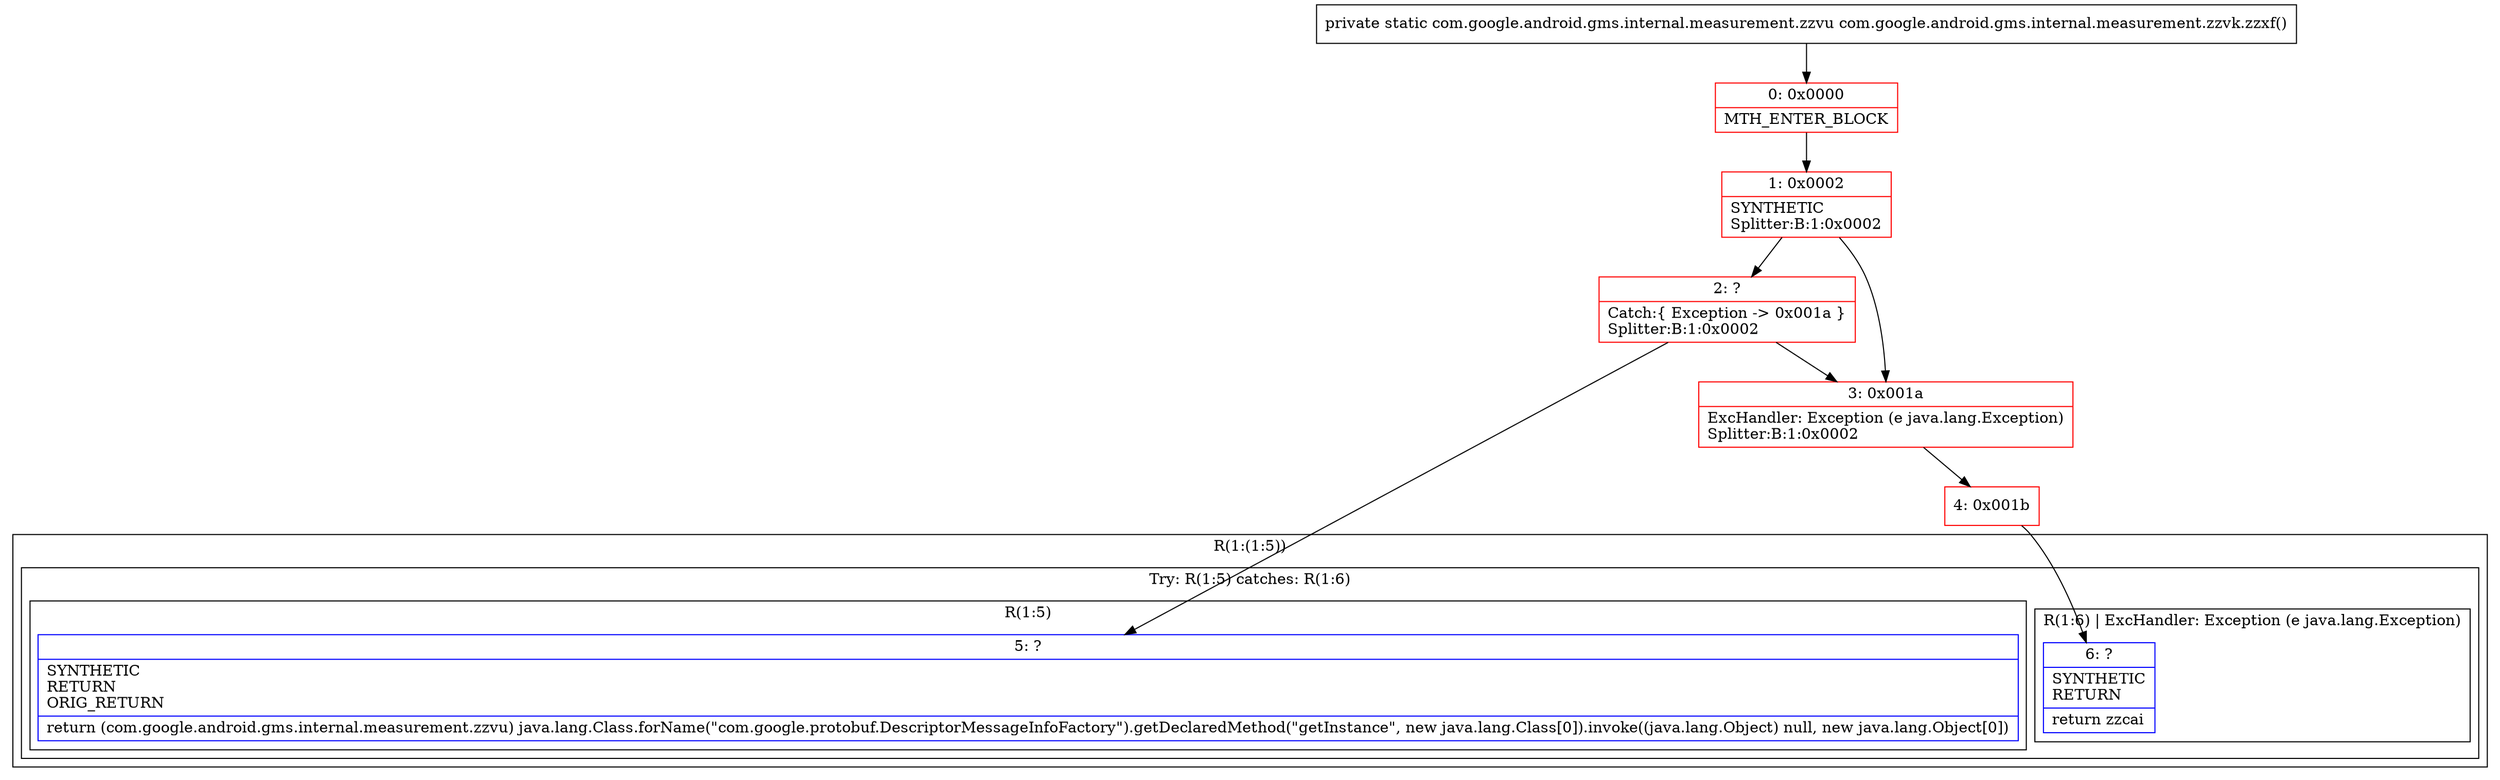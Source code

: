 digraph "CFG forcom.google.android.gms.internal.measurement.zzvk.zzxf()Lcom\/google\/android\/gms\/internal\/measurement\/zzvu;" {
subgraph cluster_Region_603489659 {
label = "R(1:(1:5))";
node [shape=record,color=blue];
subgraph cluster_TryCatchRegion_1324465927 {
label = "Try: R(1:5) catches: R(1:6)";
node [shape=record,color=blue];
subgraph cluster_Region_1846511300 {
label = "R(1:5)";
node [shape=record,color=blue];
Node_5 [shape=record,label="{5\:\ ?|SYNTHETIC\lRETURN\lORIG_RETURN\l|return (com.google.android.gms.internal.measurement.zzvu) java.lang.Class.forName(\"com.google.protobuf.DescriptorMessageInfoFactory\").getDeclaredMethod(\"getInstance\", new java.lang.Class[0]).invoke((java.lang.Object) null, new java.lang.Object[0])\l}"];
}
subgraph cluster_Region_1275894315 {
label = "R(1:6) | ExcHandler: Exception (e java.lang.Exception)\l";
node [shape=record,color=blue];
Node_6 [shape=record,label="{6\:\ ?|SYNTHETIC\lRETURN\l|return zzcai\l}"];
}
}
}
subgraph cluster_Region_1275894315 {
label = "R(1:6) | ExcHandler: Exception (e java.lang.Exception)\l";
node [shape=record,color=blue];
Node_6 [shape=record,label="{6\:\ ?|SYNTHETIC\lRETURN\l|return zzcai\l}"];
}
Node_0 [shape=record,color=red,label="{0\:\ 0x0000|MTH_ENTER_BLOCK\l}"];
Node_1 [shape=record,color=red,label="{1\:\ 0x0002|SYNTHETIC\lSplitter:B:1:0x0002\l}"];
Node_2 [shape=record,color=red,label="{2\:\ ?|Catch:\{ Exception \-\> 0x001a \}\lSplitter:B:1:0x0002\l}"];
Node_3 [shape=record,color=red,label="{3\:\ 0x001a|ExcHandler: Exception (e java.lang.Exception)\lSplitter:B:1:0x0002\l}"];
Node_4 [shape=record,color=red,label="{4\:\ 0x001b}"];
MethodNode[shape=record,label="{private static com.google.android.gms.internal.measurement.zzvu com.google.android.gms.internal.measurement.zzvk.zzxf() }"];
MethodNode -> Node_0;
Node_0 -> Node_1;
Node_1 -> Node_2;
Node_1 -> Node_3;
Node_2 -> Node_3;
Node_2 -> Node_5;
Node_3 -> Node_4;
Node_4 -> Node_6;
}

